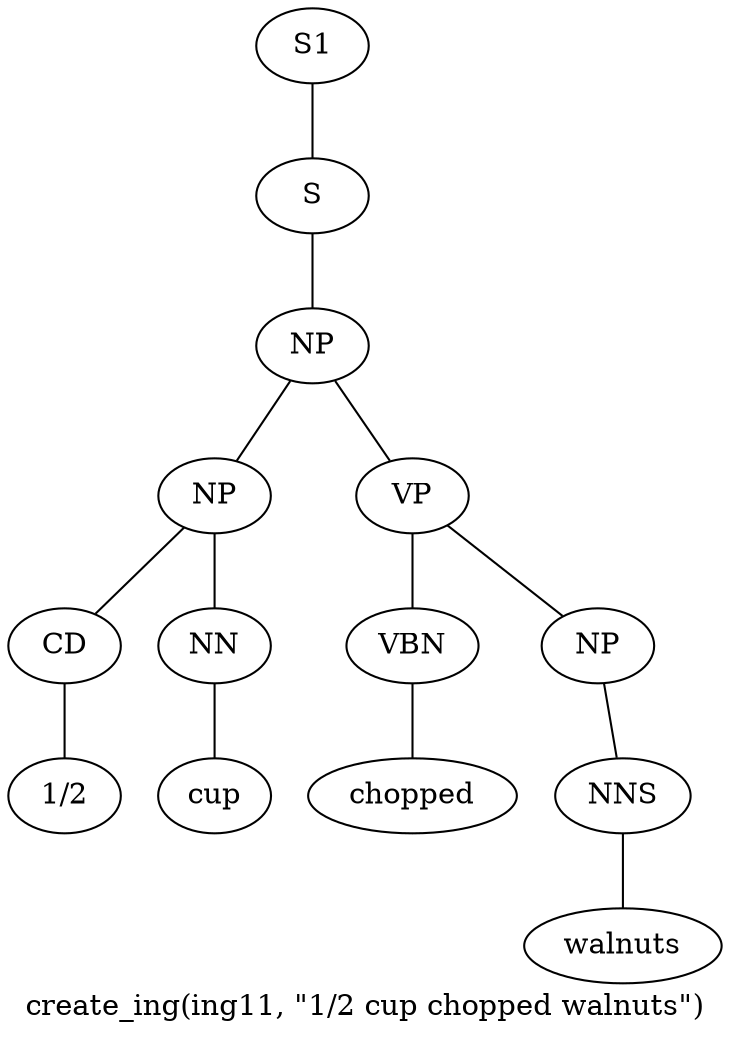 graph SyntaxGraph {
	label = "create_ing(ing11, \"1/2 cup chopped walnuts\")";
	Node0 [label="S1"];
	Node1 [label="S"];
	Node2 [label="NP"];
	Node3 [label="NP"];
	Node4 [label="CD"];
	Node5 [label="1/2"];
	Node6 [label="NN"];
	Node7 [label="cup"];
	Node8 [label="VP"];
	Node9 [label="VBN"];
	Node10 [label="chopped"];
	Node11 [label="NP"];
	Node12 [label="NNS"];
	Node13 [label="walnuts"];

	Node0 -- Node1;
	Node1 -- Node2;
	Node2 -- Node3;
	Node2 -- Node8;
	Node3 -- Node4;
	Node3 -- Node6;
	Node4 -- Node5;
	Node6 -- Node7;
	Node8 -- Node9;
	Node8 -- Node11;
	Node9 -- Node10;
	Node11 -- Node12;
	Node12 -- Node13;
}